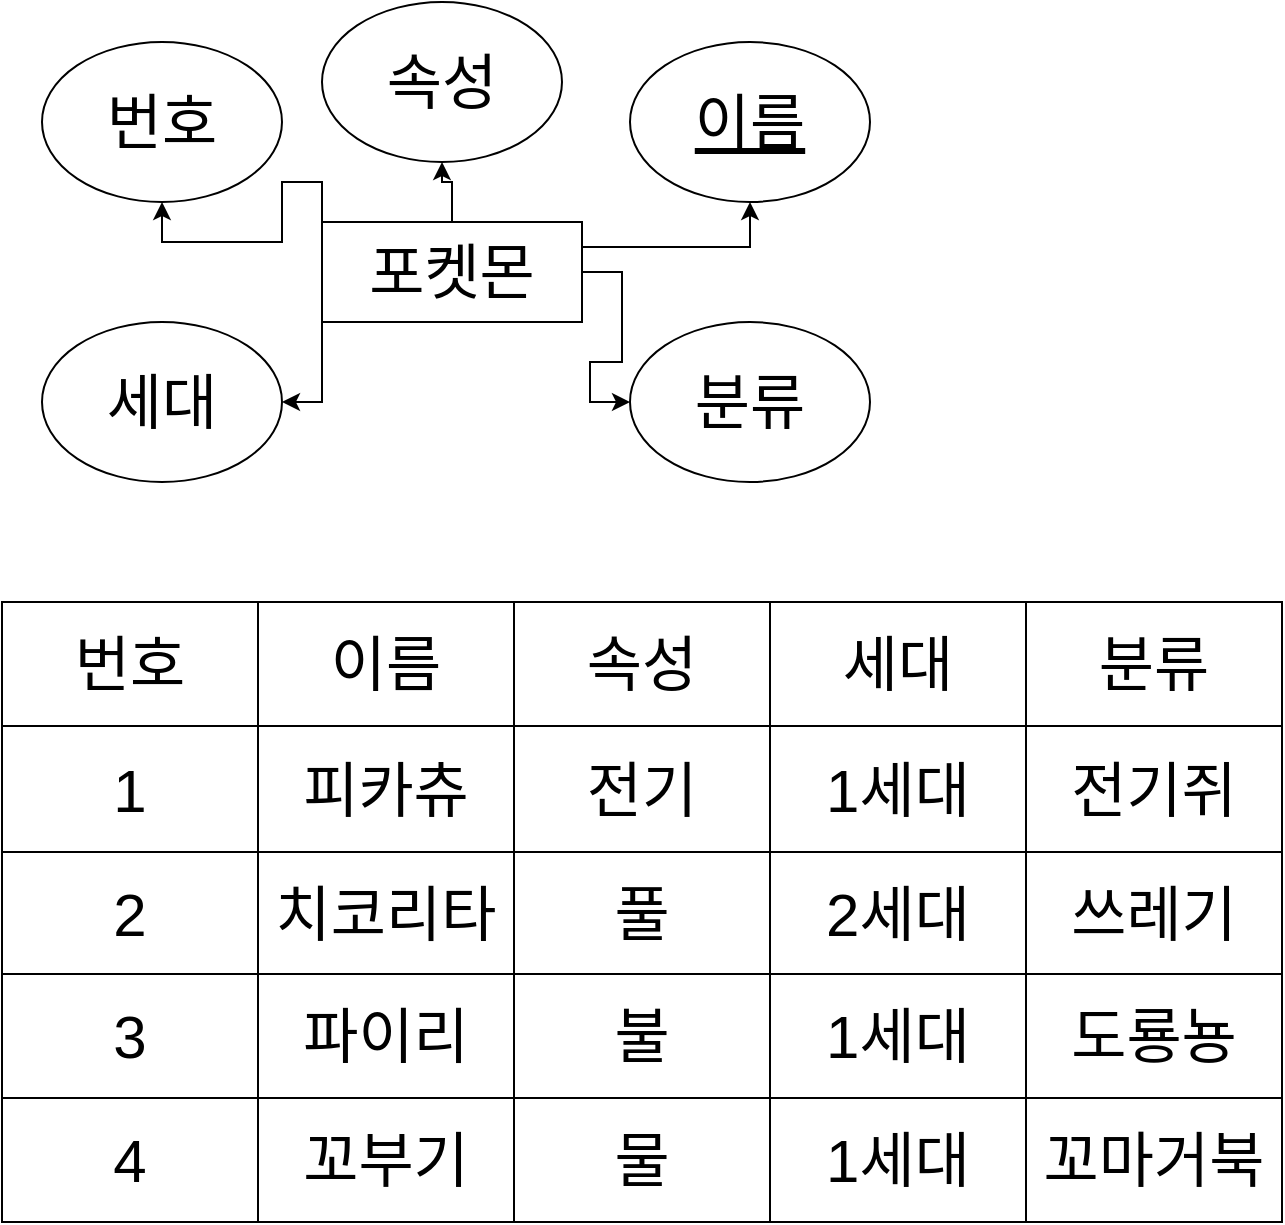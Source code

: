 <mxfile version="16.0.0" type="device"><diagram id="6gd8d_n1H7nKLcAi9azw" name="Page-1"><mxGraphModel dx="1102" dy="685" grid="1" gridSize="10" guides="1" tooltips="1" connect="1" arrows="1" fold="1" page="1" pageScale="1" pageWidth="827" pageHeight="1169" math="0" shadow="0"><root><mxCell id="0"/><mxCell id="1" parent="0"/><mxCell id="26Rk2XT_9wqE0wXUT8Gu-199" style="edgeStyle=orthogonalEdgeStyle;rounded=0;orthogonalLoop=1;jettySize=auto;html=1;exitX=1;exitY=0.25;exitDx=0;exitDy=0;fontFamily=Helvetica;fontSize=29;fontColor=default;startSize=0;" parent="1" source="26Rk2XT_9wqE0wXUT8Gu-1" target="26Rk2XT_9wqE0wXUT8Gu-4" edge="1"><mxGeometry relative="1" as="geometry"/></mxCell><mxCell id="26Rk2XT_9wqE0wXUT8Gu-200" style="edgeStyle=orthogonalEdgeStyle;rounded=0;orthogonalLoop=1;jettySize=auto;html=1;exitX=1;exitY=0.5;exitDx=0;exitDy=0;fontFamily=Helvetica;fontSize=29;fontColor=default;startSize=0;" parent="1" source="26Rk2XT_9wqE0wXUT8Gu-1" target="26Rk2XT_9wqE0wXUT8Gu-6" edge="1"><mxGeometry relative="1" as="geometry"/></mxCell><mxCell id="26Rk2XT_9wqE0wXUT8Gu-202" style="edgeStyle=orthogonalEdgeStyle;rounded=0;orthogonalLoop=1;jettySize=auto;html=1;exitX=0.5;exitY=0;exitDx=0;exitDy=0;fontFamily=Helvetica;fontSize=29;fontColor=default;startSize=0;" parent="1" source="26Rk2XT_9wqE0wXUT8Gu-1" target="26Rk2XT_9wqE0wXUT8Gu-3" edge="1"><mxGeometry relative="1" as="geometry"/></mxCell><mxCell id="26Rk2XT_9wqE0wXUT8Gu-203" style="edgeStyle=orthogonalEdgeStyle;rounded=0;orthogonalLoop=1;jettySize=auto;html=1;exitX=0;exitY=0;exitDx=0;exitDy=0;fontFamily=Helvetica;fontSize=29;fontColor=default;startSize=0;" parent="1" source="26Rk2XT_9wqE0wXUT8Gu-1" target="26Rk2XT_9wqE0wXUT8Gu-2" edge="1"><mxGeometry relative="1" as="geometry"/></mxCell><mxCell id="26Rk2XT_9wqE0wXUT8Gu-204" style="edgeStyle=orthogonalEdgeStyle;rounded=0;orthogonalLoop=1;jettySize=auto;html=1;exitX=0;exitY=1;exitDx=0;exitDy=0;fontFamily=Helvetica;fontSize=29;fontColor=default;startSize=0;" parent="1" source="26Rk2XT_9wqE0wXUT8Gu-1" target="26Rk2XT_9wqE0wXUT8Gu-5" edge="1"><mxGeometry relative="1" as="geometry"/></mxCell><mxCell id="26Rk2XT_9wqE0wXUT8Gu-1" value="포켓몬" style="rounded=0;whiteSpace=wrap;html=1;fontSize=30;" parent="1" vertex="1"><mxGeometry x="200" y="290" width="130" height="50" as="geometry"/></mxCell><mxCell id="26Rk2XT_9wqE0wXUT8Gu-2" value="번호" style="ellipse;whiteSpace=wrap;html=1;fontSize=30;" parent="1" vertex="1"><mxGeometry x="60" y="200" width="120" height="80" as="geometry"/></mxCell><mxCell id="26Rk2XT_9wqE0wXUT8Gu-3" value="속성" style="ellipse;whiteSpace=wrap;html=1;fontSize=30;" parent="1" vertex="1"><mxGeometry x="200" y="180" width="120" height="80" as="geometry"/></mxCell><mxCell id="26Rk2XT_9wqE0wXUT8Gu-4" value="이름" style="ellipse;whiteSpace=wrap;html=1;fontSize=30;fontStyle=4" parent="1" vertex="1"><mxGeometry x="354" y="200" width="120" height="80" as="geometry"/></mxCell><mxCell id="26Rk2XT_9wqE0wXUT8Gu-5" value="세대" style="ellipse;whiteSpace=wrap;html=1;fontSize=30;" parent="1" vertex="1"><mxGeometry x="60" y="340" width="120" height="80" as="geometry"/></mxCell><mxCell id="26Rk2XT_9wqE0wXUT8Gu-6" value="분류" style="ellipse;whiteSpace=wrap;html=1;fontSize=30;" parent="1" vertex="1"><mxGeometry x="354" y="340" width="120" height="80" as="geometry"/></mxCell><mxCell id="26Rk2XT_9wqE0wXUT8Gu-168" value="" style="shape=table;html=1;whiteSpace=wrap;startSize=0;container=1;collapsible=0;childLayout=tableLayout;pointerEvents=1;fontFamily=Helvetica;fontSize=30;fontColor=default;strokeColor=default;fillColor=none;" parent="1" vertex="1"><mxGeometry x="40" y="480" width="640" height="310" as="geometry"/></mxCell><mxCell id="26Rk2XT_9wqE0wXUT8Gu-169" value="" style="shape=partialRectangle;html=1;whiteSpace=wrap;collapsible=0;dropTarget=0;pointerEvents=0;fillColor=none;top=0;left=0;bottom=0;right=0;points=[[0,0.5],[1,0.5]];portConstraint=eastwest;fontFamily=Helvetica;fontSize=30;fontColor=default;startSize=0;strokeColor=default;" parent="26Rk2XT_9wqE0wXUT8Gu-168" vertex="1"><mxGeometry width="640" height="62" as="geometry"/></mxCell><mxCell id="26Rk2XT_9wqE0wXUT8Gu-184" value="번호" style="shape=partialRectangle;html=1;whiteSpace=wrap;connectable=0;fillColor=none;top=0;left=0;bottom=0;right=0;overflow=hidden;pointerEvents=1;fontFamily=Helvetica;fontSize=30;fontColor=default;startSize=0;strokeColor=default;" parent="26Rk2XT_9wqE0wXUT8Gu-169" vertex="1"><mxGeometry width="128" height="62" as="geometry"><mxRectangle width="128" height="62" as="alternateBounds"/></mxGeometry></mxCell><mxCell id="26Rk2XT_9wqE0wXUT8Gu-181" value="이름" style="shape=partialRectangle;html=1;whiteSpace=wrap;connectable=0;fillColor=none;top=0;left=0;bottom=0;right=0;overflow=hidden;pointerEvents=1;fontFamily=Helvetica;fontSize=30;fontColor=default;startSize=0;strokeColor=default;" parent="26Rk2XT_9wqE0wXUT8Gu-169" vertex="1"><mxGeometry x="128" width="128" height="62" as="geometry"><mxRectangle width="128" height="62" as="alternateBounds"/></mxGeometry></mxCell><mxCell id="26Rk2XT_9wqE0wXUT8Gu-170" value="속성" style="shape=partialRectangle;html=1;whiteSpace=wrap;connectable=0;fillColor=none;top=0;left=0;bottom=0;right=0;overflow=hidden;pointerEvents=1;fontFamily=Helvetica;fontSize=30;fontColor=default;startSize=0;strokeColor=default;" parent="26Rk2XT_9wqE0wXUT8Gu-169" vertex="1"><mxGeometry x="256" width="128" height="62" as="geometry"><mxRectangle width="128" height="62" as="alternateBounds"/></mxGeometry></mxCell><mxCell id="26Rk2XT_9wqE0wXUT8Gu-171" value="세대" style="shape=partialRectangle;html=1;whiteSpace=wrap;connectable=0;fillColor=none;top=0;left=0;bottom=0;right=0;overflow=hidden;pointerEvents=1;fontFamily=Helvetica;fontSize=30;fontColor=default;startSize=0;strokeColor=default;" parent="26Rk2XT_9wqE0wXUT8Gu-169" vertex="1"><mxGeometry x="384" width="128" height="62" as="geometry"><mxRectangle width="128" height="62" as="alternateBounds"/></mxGeometry></mxCell><mxCell id="26Rk2XT_9wqE0wXUT8Gu-172" value="분류" style="shape=partialRectangle;html=1;whiteSpace=wrap;connectable=0;fillColor=none;top=0;left=0;bottom=0;right=0;overflow=hidden;pointerEvents=1;fontFamily=Helvetica;fontSize=30;fontColor=default;startSize=0;strokeColor=default;" parent="26Rk2XT_9wqE0wXUT8Gu-169" vertex="1"><mxGeometry x="512" width="128" height="62" as="geometry"><mxRectangle width="128" height="62" as="alternateBounds"/></mxGeometry></mxCell><mxCell id="26Rk2XT_9wqE0wXUT8Gu-173" value="" style="shape=partialRectangle;html=1;whiteSpace=wrap;collapsible=0;dropTarget=0;pointerEvents=0;fillColor=none;top=0;left=0;bottom=0;right=0;points=[[0,0.5],[1,0.5]];portConstraint=eastwest;fontFamily=Helvetica;fontSize=30;fontColor=default;startSize=0;strokeColor=default;" parent="26Rk2XT_9wqE0wXUT8Gu-168" vertex="1"><mxGeometry y="62" width="640" height="63" as="geometry"/></mxCell><mxCell id="26Rk2XT_9wqE0wXUT8Gu-185" value="1" style="shape=partialRectangle;html=1;whiteSpace=wrap;connectable=0;fillColor=none;top=0;left=0;bottom=0;right=0;overflow=hidden;pointerEvents=1;fontFamily=Helvetica;fontSize=30;fontColor=default;startSize=0;strokeColor=default;" parent="26Rk2XT_9wqE0wXUT8Gu-173" vertex="1"><mxGeometry width="128" height="63" as="geometry"><mxRectangle width="128" height="63" as="alternateBounds"/></mxGeometry></mxCell><mxCell id="26Rk2XT_9wqE0wXUT8Gu-182" value="피카츄" style="shape=partialRectangle;html=1;whiteSpace=wrap;connectable=0;fillColor=none;top=0;left=0;bottom=0;right=0;overflow=hidden;pointerEvents=1;fontFamily=Helvetica;fontSize=30;fontColor=default;startSize=0;strokeColor=default;" parent="26Rk2XT_9wqE0wXUT8Gu-173" vertex="1"><mxGeometry x="128" width="128" height="63" as="geometry"><mxRectangle width="128" height="63" as="alternateBounds"/></mxGeometry></mxCell><mxCell id="26Rk2XT_9wqE0wXUT8Gu-174" value="전기" style="shape=partialRectangle;html=1;whiteSpace=wrap;connectable=0;fillColor=none;top=0;left=0;bottom=0;right=0;overflow=hidden;pointerEvents=1;fontFamily=Helvetica;fontSize=30;fontColor=default;startSize=0;strokeColor=default;" parent="26Rk2XT_9wqE0wXUT8Gu-173" vertex="1"><mxGeometry x="256" width="128" height="63" as="geometry"><mxRectangle width="128" height="63" as="alternateBounds"/></mxGeometry></mxCell><mxCell id="26Rk2XT_9wqE0wXUT8Gu-175" value="1세대" style="shape=partialRectangle;html=1;whiteSpace=wrap;connectable=0;fillColor=none;top=0;left=0;bottom=0;right=0;overflow=hidden;pointerEvents=1;fontFamily=Helvetica;fontSize=30;fontColor=default;startSize=0;strokeColor=default;" parent="26Rk2XT_9wqE0wXUT8Gu-173" vertex="1"><mxGeometry x="384" width="128" height="63" as="geometry"><mxRectangle width="128" height="63" as="alternateBounds"/></mxGeometry></mxCell><mxCell id="26Rk2XT_9wqE0wXUT8Gu-176" value="전기쥐" style="shape=partialRectangle;html=1;whiteSpace=wrap;connectable=0;fillColor=none;top=0;left=0;bottom=0;right=0;overflow=hidden;pointerEvents=1;fontFamily=Helvetica;fontSize=30;fontColor=default;startSize=0;strokeColor=default;" parent="26Rk2XT_9wqE0wXUT8Gu-173" vertex="1"><mxGeometry x="512" width="128" height="63" as="geometry"><mxRectangle width="128" height="63" as="alternateBounds"/></mxGeometry></mxCell><mxCell id="26Rk2XT_9wqE0wXUT8Gu-177" value="" style="shape=partialRectangle;html=1;whiteSpace=wrap;collapsible=0;dropTarget=0;pointerEvents=0;fillColor=none;top=0;left=0;bottom=0;right=0;points=[[0,0.5],[1,0.5]];portConstraint=eastwest;fontFamily=Helvetica;fontSize=30;fontColor=default;startSize=0;strokeColor=default;" parent="26Rk2XT_9wqE0wXUT8Gu-168" vertex="1"><mxGeometry y="125" width="640" height="61" as="geometry"/></mxCell><mxCell id="26Rk2XT_9wqE0wXUT8Gu-186" value="2" style="shape=partialRectangle;html=1;whiteSpace=wrap;connectable=0;fillColor=none;top=0;left=0;bottom=0;right=0;overflow=hidden;pointerEvents=1;fontFamily=Helvetica;fontSize=30;fontColor=default;startSize=0;strokeColor=default;" parent="26Rk2XT_9wqE0wXUT8Gu-177" vertex="1"><mxGeometry width="128" height="61" as="geometry"><mxRectangle width="128" height="61" as="alternateBounds"/></mxGeometry></mxCell><mxCell id="26Rk2XT_9wqE0wXUT8Gu-183" value="치코리타" style="shape=partialRectangle;html=1;whiteSpace=wrap;connectable=0;fillColor=none;top=0;left=0;bottom=0;right=0;overflow=hidden;pointerEvents=1;fontFamily=Helvetica;fontSize=30;fontColor=default;startSize=0;strokeColor=default;" parent="26Rk2XT_9wqE0wXUT8Gu-177" vertex="1"><mxGeometry x="128" width="128" height="61" as="geometry"><mxRectangle width="128" height="61" as="alternateBounds"/></mxGeometry></mxCell><mxCell id="26Rk2XT_9wqE0wXUT8Gu-178" value="풀" style="shape=partialRectangle;html=1;whiteSpace=wrap;connectable=0;fillColor=none;top=0;left=0;bottom=0;right=0;overflow=hidden;pointerEvents=1;fontFamily=Helvetica;fontSize=30;fontColor=default;startSize=0;strokeColor=default;" parent="26Rk2XT_9wqE0wXUT8Gu-177" vertex="1"><mxGeometry x="256" width="128" height="61" as="geometry"><mxRectangle width="128" height="61" as="alternateBounds"/></mxGeometry></mxCell><mxCell id="26Rk2XT_9wqE0wXUT8Gu-179" value="2세대" style="shape=partialRectangle;html=1;whiteSpace=wrap;connectable=0;fillColor=none;top=0;left=0;bottom=0;right=0;overflow=hidden;pointerEvents=1;fontFamily=Helvetica;fontSize=30;fontColor=default;startSize=0;strokeColor=default;" parent="26Rk2XT_9wqE0wXUT8Gu-177" vertex="1"><mxGeometry x="384" width="128" height="61" as="geometry"><mxRectangle width="128" height="61" as="alternateBounds"/></mxGeometry></mxCell><mxCell id="26Rk2XT_9wqE0wXUT8Gu-180" value="쓰레기" style="shape=partialRectangle;html=1;whiteSpace=wrap;connectable=0;fillColor=none;top=0;left=0;bottom=0;right=0;overflow=hidden;pointerEvents=1;fontFamily=Helvetica;fontSize=30;fontColor=default;startSize=0;strokeColor=default;" parent="26Rk2XT_9wqE0wXUT8Gu-177" vertex="1"><mxGeometry x="512" width="128" height="61" as="geometry"><mxRectangle width="128" height="61" as="alternateBounds"/></mxGeometry></mxCell><mxCell id="26Rk2XT_9wqE0wXUT8Gu-187" style="shape=partialRectangle;html=1;whiteSpace=wrap;collapsible=0;dropTarget=0;pointerEvents=0;fillColor=none;top=0;left=0;bottom=0;right=0;points=[[0,0.5],[1,0.5]];portConstraint=eastwest;fontFamily=Helvetica;fontSize=30;fontColor=default;startSize=0;strokeColor=default;" parent="26Rk2XT_9wqE0wXUT8Gu-168" vertex="1"><mxGeometry y="186" width="640" height="62" as="geometry"/></mxCell><mxCell id="26Rk2XT_9wqE0wXUT8Gu-188" value="3" style="shape=partialRectangle;html=1;whiteSpace=wrap;connectable=0;fillColor=none;top=0;left=0;bottom=0;right=0;overflow=hidden;pointerEvents=1;fontFamily=Helvetica;fontSize=30;fontColor=default;startSize=0;strokeColor=default;" parent="26Rk2XT_9wqE0wXUT8Gu-187" vertex="1"><mxGeometry width="128" height="62" as="geometry"><mxRectangle width="128" height="62" as="alternateBounds"/></mxGeometry></mxCell><mxCell id="26Rk2XT_9wqE0wXUT8Gu-189" value="파이리" style="shape=partialRectangle;html=1;whiteSpace=wrap;connectable=0;fillColor=none;top=0;left=0;bottom=0;right=0;overflow=hidden;pointerEvents=1;fontFamily=Helvetica;fontSize=30;fontColor=default;startSize=0;strokeColor=default;" parent="26Rk2XT_9wqE0wXUT8Gu-187" vertex="1"><mxGeometry x="128" width="128" height="62" as="geometry"><mxRectangle width="128" height="62" as="alternateBounds"/></mxGeometry></mxCell><mxCell id="26Rk2XT_9wqE0wXUT8Gu-190" value="불" style="shape=partialRectangle;html=1;whiteSpace=wrap;connectable=0;fillColor=none;top=0;left=0;bottom=0;right=0;overflow=hidden;pointerEvents=1;fontFamily=Helvetica;fontSize=30;fontColor=default;startSize=0;strokeColor=default;" parent="26Rk2XT_9wqE0wXUT8Gu-187" vertex="1"><mxGeometry x="256" width="128" height="62" as="geometry"><mxRectangle width="128" height="62" as="alternateBounds"/></mxGeometry></mxCell><mxCell id="26Rk2XT_9wqE0wXUT8Gu-191" value="1세대" style="shape=partialRectangle;html=1;whiteSpace=wrap;connectable=0;fillColor=none;top=0;left=0;bottom=0;right=0;overflow=hidden;pointerEvents=1;fontFamily=Helvetica;fontSize=30;fontColor=default;startSize=0;strokeColor=default;" parent="26Rk2XT_9wqE0wXUT8Gu-187" vertex="1"><mxGeometry x="384" width="128" height="62" as="geometry"><mxRectangle width="128" height="62" as="alternateBounds"/></mxGeometry></mxCell><mxCell id="26Rk2XT_9wqE0wXUT8Gu-192" value="도룡뇽" style="shape=partialRectangle;html=1;whiteSpace=wrap;connectable=0;fillColor=none;top=0;left=0;bottom=0;right=0;overflow=hidden;pointerEvents=1;fontFamily=Helvetica;fontSize=30;fontColor=default;startSize=0;strokeColor=default;" parent="26Rk2XT_9wqE0wXUT8Gu-187" vertex="1"><mxGeometry x="512" width="128" height="62" as="geometry"><mxRectangle width="128" height="62" as="alternateBounds"/></mxGeometry></mxCell><mxCell id="26Rk2XT_9wqE0wXUT8Gu-193" style="shape=partialRectangle;html=1;whiteSpace=wrap;collapsible=0;dropTarget=0;pointerEvents=0;fillColor=none;top=0;left=0;bottom=0;right=0;points=[[0,0.5],[1,0.5]];portConstraint=eastwest;fontFamily=Helvetica;fontSize=30;fontColor=default;startSize=0;strokeColor=default;" parent="26Rk2XT_9wqE0wXUT8Gu-168" vertex="1"><mxGeometry y="248" width="640" height="62" as="geometry"/></mxCell><mxCell id="26Rk2XT_9wqE0wXUT8Gu-194" value="4" style="shape=partialRectangle;html=1;whiteSpace=wrap;connectable=0;fillColor=none;top=0;left=0;bottom=0;right=0;overflow=hidden;pointerEvents=1;fontFamily=Helvetica;fontSize=30;fontColor=default;startSize=0;strokeColor=default;" parent="26Rk2XT_9wqE0wXUT8Gu-193" vertex="1"><mxGeometry width="128" height="62" as="geometry"><mxRectangle width="128" height="62" as="alternateBounds"/></mxGeometry></mxCell><mxCell id="26Rk2XT_9wqE0wXUT8Gu-195" value="꼬부기" style="shape=partialRectangle;html=1;whiteSpace=wrap;connectable=0;fillColor=none;top=0;left=0;bottom=0;right=0;overflow=hidden;pointerEvents=1;fontFamily=Helvetica;fontSize=30;fontColor=default;startSize=0;strokeColor=default;" parent="26Rk2XT_9wqE0wXUT8Gu-193" vertex="1"><mxGeometry x="128" width="128" height="62" as="geometry"><mxRectangle width="128" height="62" as="alternateBounds"/></mxGeometry></mxCell><mxCell id="26Rk2XT_9wqE0wXUT8Gu-196" value="물" style="shape=partialRectangle;html=1;whiteSpace=wrap;connectable=0;fillColor=none;top=0;left=0;bottom=0;right=0;overflow=hidden;pointerEvents=1;fontFamily=Helvetica;fontSize=30;fontColor=default;startSize=0;strokeColor=default;" parent="26Rk2XT_9wqE0wXUT8Gu-193" vertex="1"><mxGeometry x="256" width="128" height="62" as="geometry"><mxRectangle width="128" height="62" as="alternateBounds"/></mxGeometry></mxCell><mxCell id="26Rk2XT_9wqE0wXUT8Gu-197" value="1세대" style="shape=partialRectangle;html=1;whiteSpace=wrap;connectable=0;fillColor=none;top=0;left=0;bottom=0;right=0;overflow=hidden;pointerEvents=1;fontFamily=Helvetica;fontSize=30;fontColor=default;startSize=0;strokeColor=default;" parent="26Rk2XT_9wqE0wXUT8Gu-193" vertex="1"><mxGeometry x="384" width="128" height="62" as="geometry"><mxRectangle width="128" height="62" as="alternateBounds"/></mxGeometry></mxCell><mxCell id="26Rk2XT_9wqE0wXUT8Gu-198" value="꼬마거북" style="shape=partialRectangle;html=1;whiteSpace=wrap;connectable=0;fillColor=none;top=0;left=0;bottom=0;right=0;overflow=hidden;pointerEvents=1;fontFamily=Helvetica;fontSize=30;fontColor=default;startSize=0;strokeColor=default;" parent="26Rk2XT_9wqE0wXUT8Gu-193" vertex="1"><mxGeometry x="512" width="128" height="62" as="geometry"><mxRectangle width="128" height="62" as="alternateBounds"/></mxGeometry></mxCell></root></mxGraphModel></diagram></mxfile>